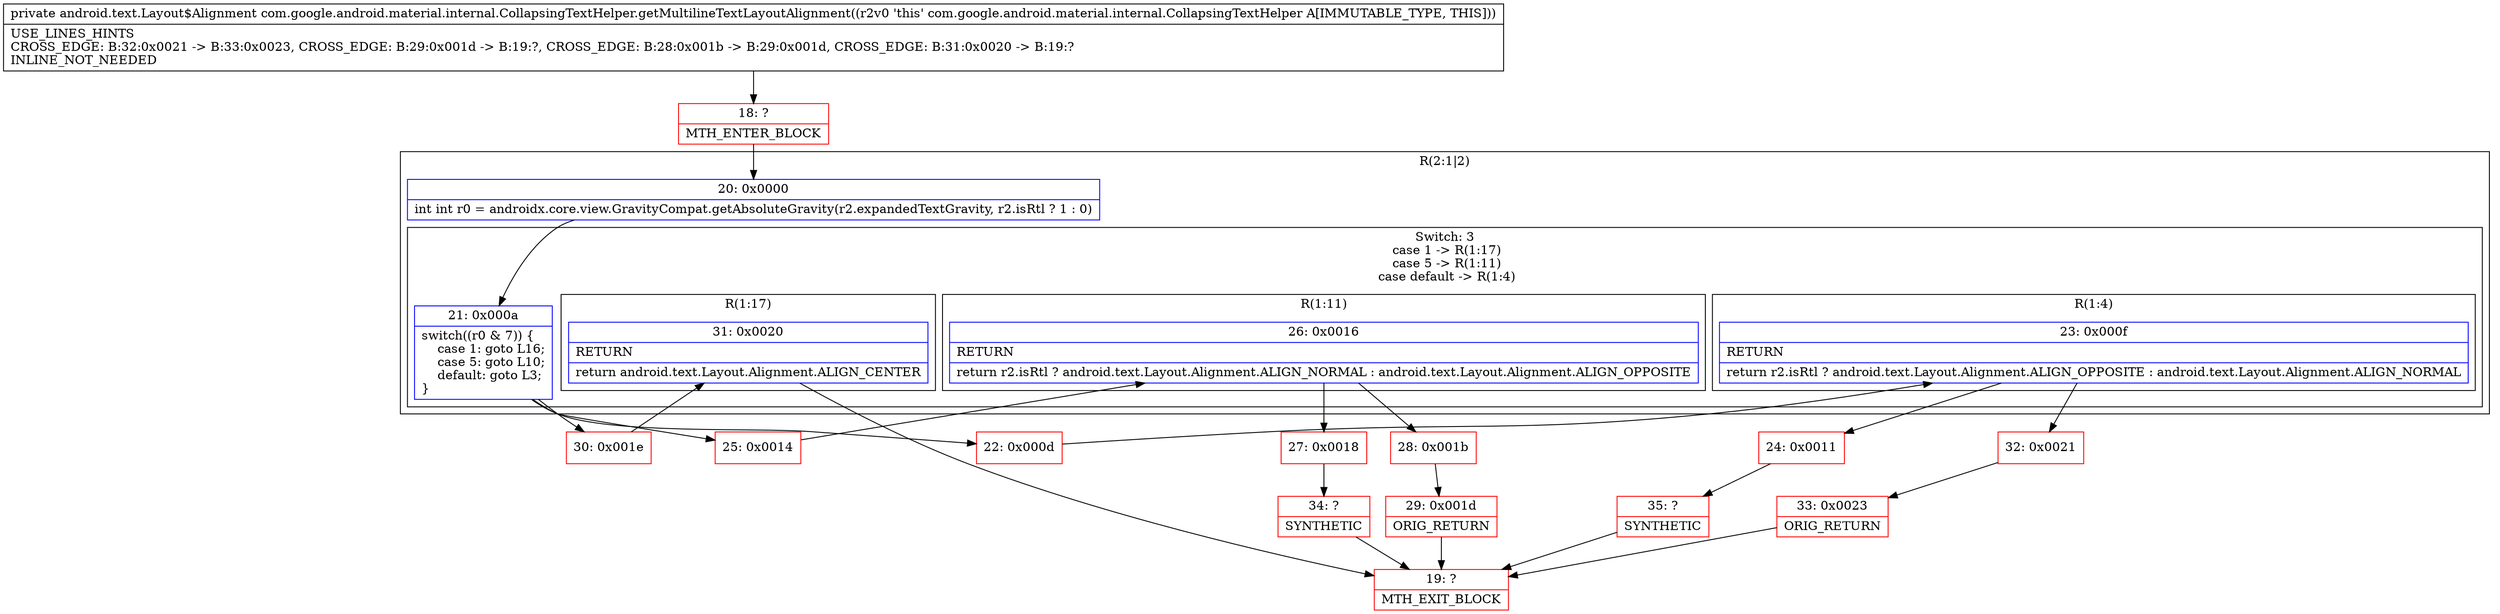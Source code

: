 digraph "CFG forcom.google.android.material.internal.CollapsingTextHelper.getMultilineTextLayoutAlignment()Landroid\/text\/Layout$Alignment;" {
subgraph cluster_Region_1220144203 {
label = "R(2:1|2)";
node [shape=record,color=blue];
Node_20 [shape=record,label="{20\:\ 0x0000|int int r0 = androidx.core.view.GravityCompat.getAbsoluteGravity(r2.expandedTextGravity, r2.isRtl ? 1 : 0)\l}"];
subgraph cluster_SwitchRegion_349531307 {
label = "Switch: 3
 case 1 -> R(1:17)
 case 5 -> R(1:11)
 case default -> R(1:4)";
node [shape=record,color=blue];
Node_21 [shape=record,label="{21\:\ 0x000a|switch((r0 & 7)) \{\l    case 1: goto L16;\l    case 5: goto L10;\l    default: goto L3;\l\}\l}"];
subgraph cluster_Region_974341740 {
label = "R(1:17)";
node [shape=record,color=blue];
Node_31 [shape=record,label="{31\:\ 0x0020|RETURN\l|return android.text.Layout.Alignment.ALIGN_CENTER\l}"];
}
subgraph cluster_Region_1766836927 {
label = "R(1:11)";
node [shape=record,color=blue];
Node_26 [shape=record,label="{26\:\ 0x0016|RETURN\l|return r2.isRtl ? android.text.Layout.Alignment.ALIGN_NORMAL : android.text.Layout.Alignment.ALIGN_OPPOSITE\l}"];
}
subgraph cluster_Region_486415303 {
label = "R(1:4)";
node [shape=record,color=blue];
Node_23 [shape=record,label="{23\:\ 0x000f|RETURN\l|return r2.isRtl ? android.text.Layout.Alignment.ALIGN_OPPOSITE : android.text.Layout.Alignment.ALIGN_NORMAL\l}"];
}
}
}
Node_18 [shape=record,color=red,label="{18\:\ ?|MTH_ENTER_BLOCK\l}"];
Node_22 [shape=record,color=red,label="{22\:\ 0x000d}"];
Node_24 [shape=record,color=red,label="{24\:\ 0x0011}"];
Node_35 [shape=record,color=red,label="{35\:\ ?|SYNTHETIC\l}"];
Node_19 [shape=record,color=red,label="{19\:\ ?|MTH_EXIT_BLOCK\l}"];
Node_32 [shape=record,color=red,label="{32\:\ 0x0021}"];
Node_33 [shape=record,color=red,label="{33\:\ 0x0023|ORIG_RETURN\l}"];
Node_25 [shape=record,color=red,label="{25\:\ 0x0014}"];
Node_27 [shape=record,color=red,label="{27\:\ 0x0018}"];
Node_34 [shape=record,color=red,label="{34\:\ ?|SYNTHETIC\l}"];
Node_28 [shape=record,color=red,label="{28\:\ 0x001b}"];
Node_29 [shape=record,color=red,label="{29\:\ 0x001d|ORIG_RETURN\l}"];
Node_30 [shape=record,color=red,label="{30\:\ 0x001e}"];
MethodNode[shape=record,label="{private android.text.Layout$Alignment com.google.android.material.internal.CollapsingTextHelper.getMultilineTextLayoutAlignment((r2v0 'this' com.google.android.material.internal.CollapsingTextHelper A[IMMUTABLE_TYPE, THIS]))  | USE_LINES_HINTS\lCROSS_EDGE: B:32:0x0021 \-\> B:33:0x0023, CROSS_EDGE: B:29:0x001d \-\> B:19:?, CROSS_EDGE: B:28:0x001b \-\> B:29:0x001d, CROSS_EDGE: B:31:0x0020 \-\> B:19:?\lINLINE_NOT_NEEDED\l}"];
MethodNode -> Node_18;Node_20 -> Node_21;
Node_21 -> Node_22;
Node_21 -> Node_25;
Node_21 -> Node_30;
Node_31 -> Node_19;
Node_26 -> Node_27;
Node_26 -> Node_28;
Node_23 -> Node_24;
Node_23 -> Node_32;
Node_18 -> Node_20;
Node_22 -> Node_23;
Node_24 -> Node_35;
Node_35 -> Node_19;
Node_32 -> Node_33;
Node_33 -> Node_19;
Node_25 -> Node_26;
Node_27 -> Node_34;
Node_34 -> Node_19;
Node_28 -> Node_29;
Node_29 -> Node_19;
Node_30 -> Node_31;
}

